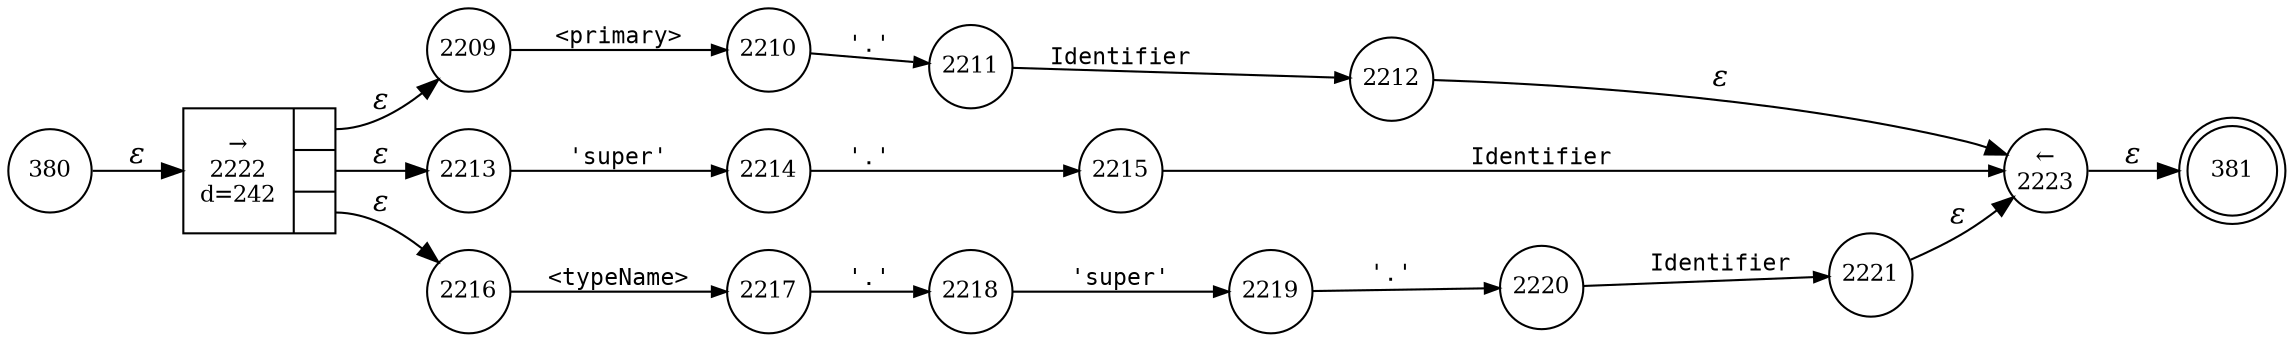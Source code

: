 digraph ATN {
rankdir=LR;
s381[fontsize=11, label="381", shape=doublecircle, fixedsize=true, width=.6];
s2209[fontsize=11,label="2209", shape=circle, fixedsize=true, width=.55, peripheries=1];
s2210[fontsize=11,label="2210", shape=circle, fixedsize=true, width=.55, peripheries=1];
s2211[fontsize=11,label="2211", shape=circle, fixedsize=true, width=.55, peripheries=1];
s2212[fontsize=11,label="2212", shape=circle, fixedsize=true, width=.55, peripheries=1];
s2213[fontsize=11,label="2213", shape=circle, fixedsize=true, width=.55, peripheries=1];
s2214[fontsize=11,label="2214", shape=circle, fixedsize=true, width=.55, peripheries=1];
s2215[fontsize=11,label="2215", shape=circle, fixedsize=true, width=.55, peripheries=1];
s2216[fontsize=11,label="2216", shape=circle, fixedsize=true, width=.55, peripheries=1];
s2217[fontsize=11,label="2217", shape=circle, fixedsize=true, width=.55, peripheries=1];
s2218[fontsize=11,label="2218", shape=circle, fixedsize=true, width=.55, peripheries=1];
s2219[fontsize=11,label="2219", shape=circle, fixedsize=true, width=.55, peripheries=1];
s2220[fontsize=11,label="2220", shape=circle, fixedsize=true, width=.55, peripheries=1];
s2221[fontsize=11,label="2221", shape=circle, fixedsize=true, width=.55, peripheries=1];
s2222[fontsize=11,label="{&rarr;\n2222\nd=242|{<p0>|<p1>|<p2>}}", shape=record, fixedsize=false, peripheries=1];
s2223[fontsize=11,label="&larr;\n2223", shape=circle, fixedsize=true, width=.55, peripheries=1];
s380[fontsize=11,label="380", shape=circle, fixedsize=true, width=.55, peripheries=1];
s380 -> s2222 [fontname="Times-Italic", label="&epsilon;"];
s2222:p0 -> s2209 [fontname="Times-Italic", label="&epsilon;"];
s2222:p1 -> s2213 [fontname="Times-Italic", label="&epsilon;"];
s2222:p2 -> s2216 [fontname="Times-Italic", label="&epsilon;"];
s2209 -> s2210 [fontsize=11, fontname="Courier", arrowsize=.7, label = "<primary>", arrowhead = normal];
s2213 -> s2214 [fontsize=11, fontname="Courier", arrowsize=.7, label = "'super'", arrowhead = normal];
s2216 -> s2217 [fontsize=11, fontname="Courier", arrowsize=.7, label = "<typeName>", arrowhead = normal];
s2210 -> s2211 [fontsize=11, fontname="Courier", arrowsize=.7, label = "'.'", arrowhead = normal];
s2214 -> s2215 [fontsize=11, fontname="Courier", arrowsize=.7, label = "'.'", arrowhead = normal];
s2217 -> s2218 [fontsize=11, fontname="Courier", arrowsize=.7, label = "'.'", arrowhead = normal];
s2211 -> s2212 [fontsize=11, fontname="Courier", arrowsize=.7, label = "Identifier", arrowhead = normal];
s2215 -> s2223 [fontsize=11, fontname="Courier", arrowsize=.7, label = "Identifier", arrowhead = normal];
s2218 -> s2219 [fontsize=11, fontname="Courier", arrowsize=.7, label = "'super'", arrowhead = normal];
s2212 -> s2223 [fontname="Times-Italic", label="&epsilon;"];
s2223 -> s381 [fontname="Times-Italic", label="&epsilon;"];
s2219 -> s2220 [fontsize=11, fontname="Courier", arrowsize=.7, label = "'.'", arrowhead = normal];
s2220 -> s2221 [fontsize=11, fontname="Courier", arrowsize=.7, label = "Identifier", arrowhead = normal];
s2221 -> s2223 [fontname="Times-Italic", label="&epsilon;"];
}
